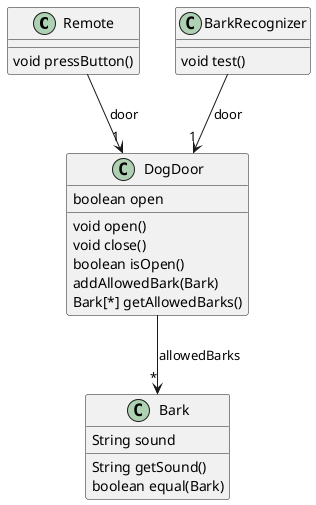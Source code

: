 @startuml
class Remote {
void pressButton()
}

class BarkRecognizer {
void test()
}

class DogDoor {
boolean open
void open()
void close()
boolean isOpen()
addAllowedBark(Bark)
Bark[*] getAllowedBarks()
}

class Bark {
String sound
String getSound()
boolean equal(Bark)
}


Remote --> "1" DogDoor : door
BarkRecognizer --> "1" DogDoor : door
DogDoor --> "*" Bark : allowedBarks


@enduml
